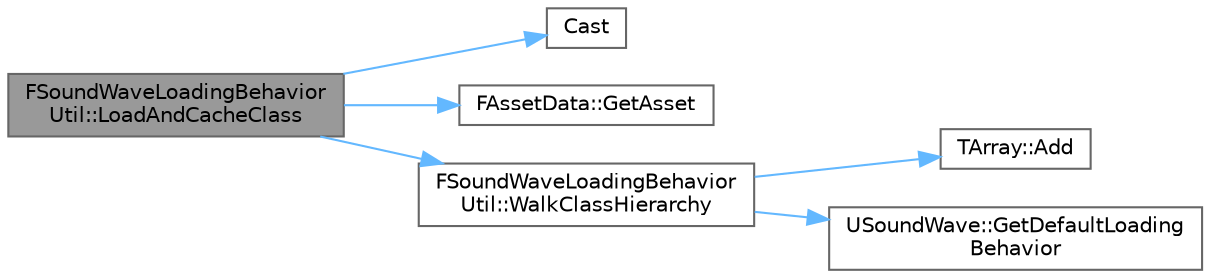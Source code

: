 digraph "FSoundWaveLoadingBehaviorUtil::LoadAndCacheClass"
{
 // INTERACTIVE_SVG=YES
 // LATEX_PDF_SIZE
  bgcolor="transparent";
  edge [fontname=Helvetica,fontsize=10,labelfontname=Helvetica,labelfontsize=10];
  node [fontname=Helvetica,fontsize=10,shape=box,height=0.2,width=0.4];
  rankdir="LR";
  Node1 [id="Node000001",label="FSoundWaveLoadingBehavior\lUtil::LoadAndCacheClass",height=0.2,width=0.4,color="gray40", fillcolor="grey60", style="filled", fontcolor="black",tooltip=" "];
  Node1 -> Node2 [id="edge1_Node000001_Node000002",color="steelblue1",style="solid",tooltip=" "];
  Node2 [id="Node000002",label="Cast",height=0.2,width=0.4,color="grey40", fillcolor="white", style="filled",URL="$d4/d55/Casts_8h.html#af337187a7ebe36fac35ea41db8a65ba9",tooltip=" "];
  Node1 -> Node3 [id="edge2_Node000001_Node000003",color="steelblue1",style="solid",tooltip=" "];
  Node3 [id="Node000003",label="FAssetData::GetAsset",height=0.2,width=0.4,color="grey40", fillcolor="white", style="filled",URL="$dd/dc3/structFAssetData.html#a1197725b39663b9e6ee16c01601105af",tooltip="Returns the asset UObject if it is loaded or loads the asset if it is unloaded then returns the resul..."];
  Node1 -> Node4 [id="edge3_Node000001_Node000004",color="steelblue1",style="solid",tooltip=" "];
  Node4 [id="Node000004",label="FSoundWaveLoadingBehavior\lUtil::WalkClassHierarchy",height=0.2,width=0.4,color="grey40", fillcolor="white", style="filled",URL="$d8/d78/classFSoundWaveLoadingBehaviorUtil.html#a9a192184d4d7576416768ce4bc138489",tooltip=" "];
  Node4 -> Node5 [id="edge4_Node000004_Node000005",color="steelblue1",style="solid",tooltip=" "];
  Node5 [id="Node000005",label="TArray::Add",height=0.2,width=0.4,color="grey40", fillcolor="white", style="filled",URL="$d4/d52/classTArray.html#a94f6bf2bef04382fc79010abad57d823",tooltip="Adds a new item to the end of the array, possibly reallocating the whole array to fit."];
  Node4 -> Node6 [id="edge5_Node000004_Node000006",color="steelblue1",style="solid",tooltip=" "];
  Node6 [id="Node000006",label="USoundWave::GetDefaultLoading\lBehavior",height=0.2,width=0.4,color="grey40", fillcolor="white", style="filled",URL="$d9/db4/classUSoundWave.html#a6b4e2c925916c7395bd9253c69d7609b",tooltip=" "];
}
